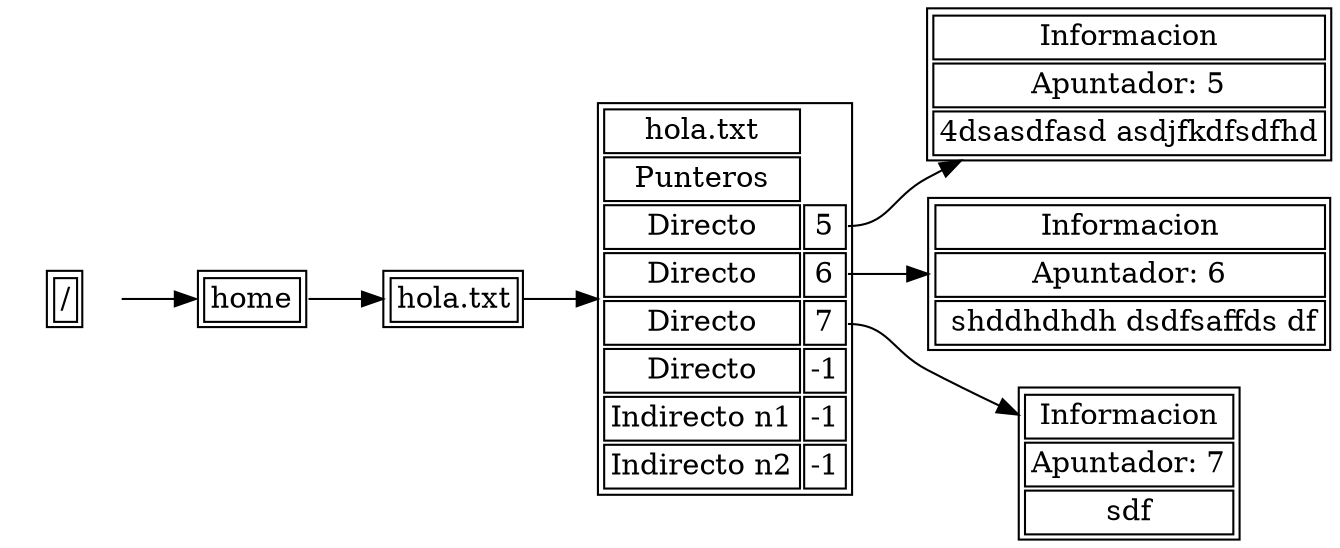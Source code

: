 digraph juego2 { 
node [shape=plaintext] 
rankdir=LR 
nodei4[shape=none, margin=0, label=< 
<TABLE> 
<TR><TD>hola.txt</TD></TR>
</TABLE>>]
nodet1[shape=none, margin=0, label=< 
<TABLE> 
<TR><TD>hola.txt</TD></TR>
<TR><TD>Punteros</TD></TR>
<TR><TD>Directo</TD><TD PORT="uno">5</TD></TR>
<TR><TD>Directo</TD><TD PORT="dos">6</TD></TR>
<TR><TD>Directo</TD><TD PORT="tres">7</TD></TR>
<TR><TD>Directo</TD><TD PORT="cuatro">-1</TD></TR>
<TR><TD>Indirecto n1</TD><TD>-1</TD></TR>
<TR><TD>Indirecto n2</TD><TD>-1</TD></TR>
</TABLE>>]
nodei4->nodet1;
nodea1[shape=none, margin=0, label=< 
<TABLE> 
<TR><TD>Informacion</TD></TR>
<TR><TD>Apuntador: 5</TD></TR>
<TR><TD>4dsasdfasd asdjfkdfsdfhd</TD></TR></TABLE>>]
nodet1:uno->nodea1; 
nodea2[shape=none, margin=0, label=< 
<TABLE> 
<TR><TD>Informacion</TD></TR>
<TR><TD>Apuntador: 6</TD></TR>
<TR><TD> shddhdhdh dsdfsaffds df</TD></TR></TABLE>>]
nodet1:dos->nodea2; 
nodea3[shape=none, margin=0, label=< 
<TABLE> 
<TR><TD>Informacion</TD></TR>
<TR><TD>Apuntador: 7</TD></TR>
<TR><TD>sdf</TD></TR></TABLE>>]
nodet1:tres->nodea3; 
nodei3[shape=none, margin=0, label=< 
<TABLE> 
<TR><TD>home</TD></TR>
</TABLE>>]
nodei3->nodei4;
nodei1[shape=none, margin=0, label=< 
<TABLE> 
<TR><TD>/</TD></TR>
</TABLE>>]
nodei1->nodei3;
}